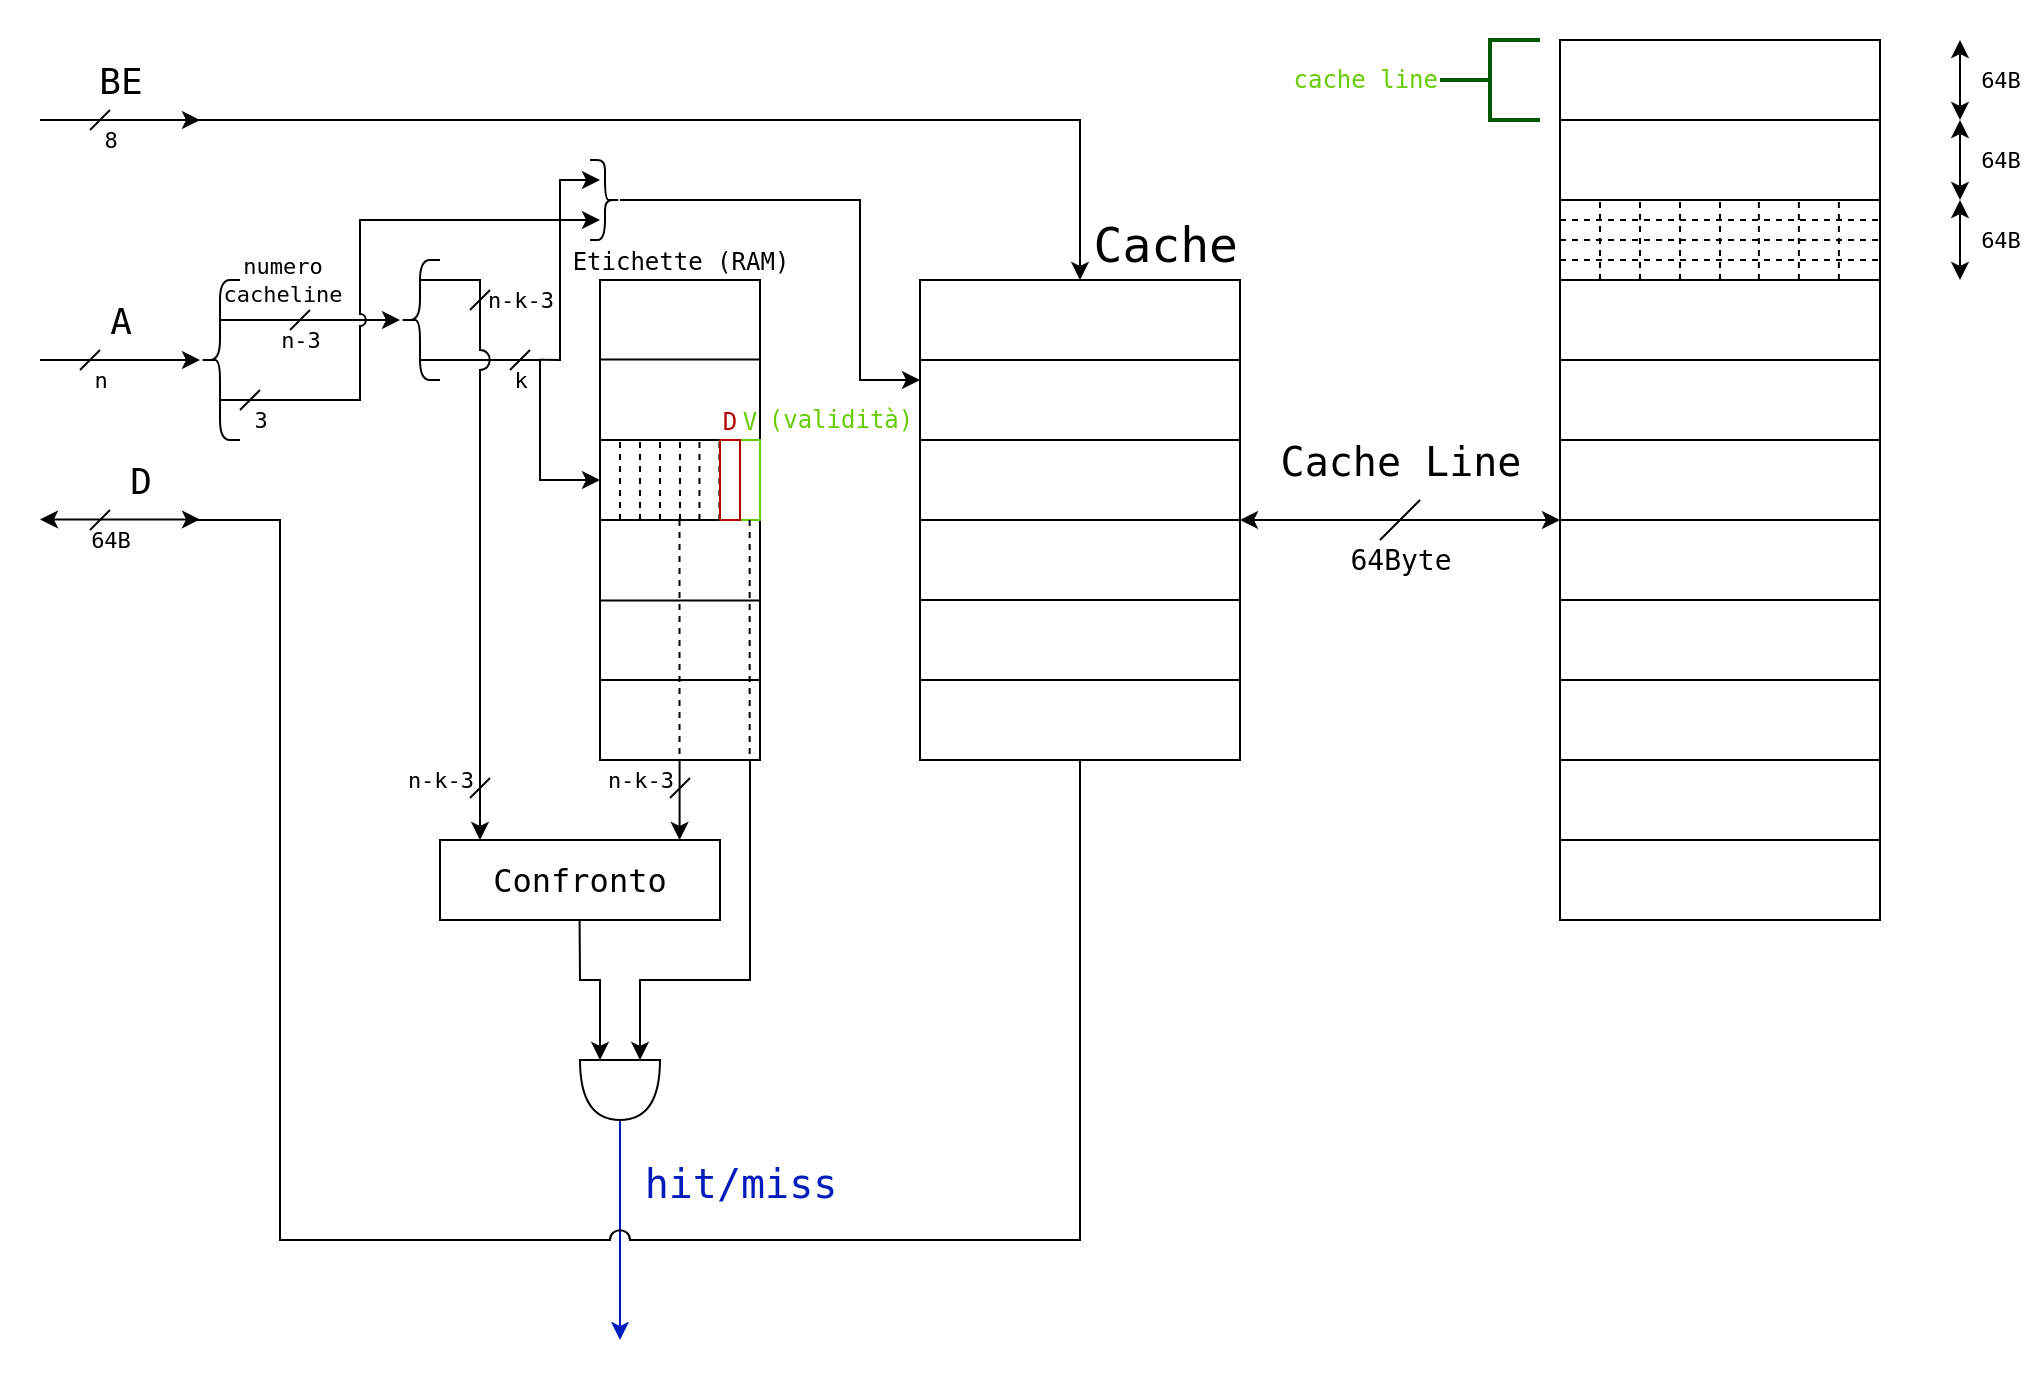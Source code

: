 <mxfile>
    <diagram id="ofdS2_Cm_0ikkypsyhua" name="Pagina-1">
        <mxGraphModel dx="1386" dy="795" grid="1" gridSize="10" guides="1" tooltips="1" connect="1" arrows="1" fold="1" page="1" pageScale="1" pageWidth="1169" pageHeight="827" math="0" shadow="0" adaptiveColors="auto">
            <root>
                <mxCell id="0"/>
                <mxCell id="1" parent="0"/>
                <mxCell id="143" value="" style="whiteSpace=wrap;html=1;strokeColor=none;" vertex="1" parent="1">
                    <mxGeometry x="20" y="20" width="1020" height="690" as="geometry"/>
                </mxCell>
                <mxCell id="18" value="Cache Line" style="edgeStyle=none;orthogonalLoop=1;jettySize=auto;html=1;startArrow=classic;startFill=1;fontSize=20;labelBackgroundColor=none;fontFamily=monospace;" parent="1" edge="1">
                    <mxGeometry y="30" width="80" relative="1" as="geometry">
                        <mxPoint x="640" y="280" as="sourcePoint"/>
                        <mxPoint x="800" y="280" as="targetPoint"/>
                        <Array as="points"/>
                        <mxPoint as="offset"/>
                    </mxGeometry>
                </mxCell>
                <mxCell id="19" value="&lt;font&gt;64Byte&lt;/font&gt;" style="edgeStyle=none;orthogonalLoop=1;jettySize=auto;html=1;endArrow=none;endFill=0;fontSize=14;labelBackgroundColor=none;fontFamily=monospace;" parent="1" edge="1">
                    <mxGeometry x="-1" y="-14" width="80" relative="1" as="geometry">
                        <mxPoint x="710" y="290" as="sourcePoint"/>
                        <mxPoint x="730" y="270" as="targetPoint"/>
                        <Array as="points"/>
                        <mxPoint as="offset"/>
                    </mxGeometry>
                </mxCell>
                <mxCell id="27" value="BE" style="edgeStyle=none;orthogonalLoop=1;jettySize=auto;html=1;fontSize=18;labelBackgroundColor=none;fontFamily=monospace;" parent="1" edge="1">
                    <mxGeometry y="20" width="80" relative="1" as="geometry">
                        <mxPoint x="40" y="80" as="sourcePoint"/>
                        <mxPoint x="120" y="80" as="targetPoint"/>
                        <Array as="points"/>
                        <mxPoint as="offset"/>
                    </mxGeometry>
                </mxCell>
                <mxCell id="28" value="" style="edgeStyle=none;orthogonalLoop=1;jettySize=auto;html=1;rounded=0;curved=0;labelBackgroundColor=none;fontFamily=monospace;" parent="1" edge="1">
                    <mxGeometry width="80" relative="1" as="geometry">
                        <mxPoint x="110" y="80" as="sourcePoint"/>
                        <mxPoint x="560" y="160" as="targetPoint"/>
                        <Array as="points">
                            <mxPoint x="560" y="80"/>
                        </Array>
                    </mxGeometry>
                </mxCell>
                <mxCell id="29" value="Cache" style="group;labelPosition=center;verticalLabelPosition=top;align=right;verticalAlign=bottom;fontSize=24;labelBackgroundColor=none;fontFamily=monospace;html=1;" parent="1" vertex="1" connectable="0">
                    <mxGeometry x="480" y="160" width="160" height="240" as="geometry"/>
                </mxCell>
                <mxCell id="2" value="" style="whiteSpace=wrap;html=1;fontFamily=monospace;labelBackgroundColor=none;" parent="29" vertex="1">
                    <mxGeometry width="160" height="240" as="geometry"/>
                </mxCell>
                <mxCell id="21" value="" style="edgeStyle=none;orthogonalLoop=1;jettySize=auto;html=1;endArrow=none;endFill=0;labelBackgroundColor=none;fontFamily=monospace;" parent="29" edge="1">
                    <mxGeometry width="80" relative="1" as="geometry">
                        <mxPoint y="40" as="sourcePoint"/>
                        <mxPoint x="160" y="40" as="targetPoint"/>
                        <Array as="points"/>
                    </mxGeometry>
                </mxCell>
                <mxCell id="22" value="" style="edgeStyle=none;orthogonalLoop=1;jettySize=auto;html=1;endArrow=none;endFill=0;labelBackgroundColor=none;fontFamily=monospace;" parent="29" edge="1">
                    <mxGeometry width="80" relative="1" as="geometry">
                        <mxPoint y="80" as="sourcePoint"/>
                        <mxPoint x="160" y="80" as="targetPoint"/>
                        <Array as="points"/>
                    </mxGeometry>
                </mxCell>
                <mxCell id="23" value="" style="edgeStyle=none;orthogonalLoop=1;jettySize=auto;html=1;endArrow=none;endFill=0;labelBackgroundColor=none;fontFamily=monospace;" parent="29" edge="1">
                    <mxGeometry width="80" relative="1" as="geometry">
                        <mxPoint y="120" as="sourcePoint"/>
                        <mxPoint x="160" y="120" as="targetPoint"/>
                        <Array as="points"/>
                    </mxGeometry>
                </mxCell>
                <mxCell id="24" value="" style="edgeStyle=none;orthogonalLoop=1;jettySize=auto;html=1;endArrow=none;endFill=0;labelBackgroundColor=none;fontFamily=monospace;" parent="29" edge="1">
                    <mxGeometry width="80" relative="1" as="geometry">
                        <mxPoint y="160" as="sourcePoint"/>
                        <mxPoint x="160" y="160" as="targetPoint"/>
                        <Array as="points"/>
                    </mxGeometry>
                </mxCell>
                <mxCell id="25" value="" style="edgeStyle=none;orthogonalLoop=1;jettySize=auto;html=1;endArrow=none;endFill=0;labelBackgroundColor=none;fontFamily=monospace;" parent="29" edge="1">
                    <mxGeometry width="80" relative="1" as="geometry">
                        <mxPoint y="200" as="sourcePoint"/>
                        <mxPoint x="160" y="200" as="targetPoint"/>
                        <Array as="points"/>
                    </mxGeometry>
                </mxCell>
                <mxCell id="58" value="cache line" style="strokeWidth=2;html=1;shape=mxgraph.flowchart.annotation_2;align=right;labelPosition=left;pointerEvents=1;verticalLabelPosition=middle;verticalAlign=middle;fillColor=light-dark(#008A00,#009900);fontColor=light-dark(#66CC00,#66CC00);strokeColor=light-dark(#005700,#66CC00);labelBackgroundColor=none;fontFamily=monospace;" parent="1" vertex="1">
                    <mxGeometry x="740" y="40" width="50" height="40" as="geometry"/>
                </mxCell>
                <mxCell id="60" value="A" style="edgeStyle=none;orthogonalLoop=1;jettySize=auto;html=1;fontSize=18;labelBackgroundColor=none;fontFamily=monospace;" parent="1" edge="1">
                    <mxGeometry y="20" width="80" relative="1" as="geometry">
                        <mxPoint x="40" y="200" as="sourcePoint"/>
                        <mxPoint x="120" y="200" as="targetPoint"/>
                        <Array as="points"/>
                        <mxPoint as="offset"/>
                    </mxGeometry>
                </mxCell>
                <mxCell id="61" value="" style="shape=curlyBracket;whiteSpace=wrap;html=1;rounded=1;labelPosition=left;verticalLabelPosition=middle;align=right;verticalAlign=middle;size=0.5;labelBackgroundColor=none;fontFamily=monospace;" parent="1" vertex="1">
                    <mxGeometry x="120" y="160" width="20" height="80" as="geometry"/>
                </mxCell>
                <mxCell id="63" value="" style="edgeStyle=none;orthogonalLoop=1;jettySize=auto;html=1;labelBackgroundColor=none;fontFamily=monospace;" parent="1" edge="1">
                    <mxGeometry width="80" relative="1" as="geometry">
                        <mxPoint x="130" y="180" as="sourcePoint"/>
                        <mxPoint x="220" y="180" as="targetPoint"/>
                        <Array as="points"/>
                    </mxGeometry>
                </mxCell>
                <mxCell id="68" value="numero&lt;div&gt;cacheline&lt;/div&gt;" style="edgeLabel;html=1;align=center;verticalAlign=middle;resizable=0;points=[];labelBackgroundColor=none;fontFamily=monospace;" parent="63" vertex="1" connectable="0">
                    <mxGeometry x="-0.325" y="-1" relative="1" as="geometry">
                        <mxPoint y="-21" as="offset"/>
                    </mxGeometry>
                </mxCell>
                <mxCell id="69" value="" style="shape=curlyBracket;whiteSpace=wrap;html=1;rounded=1;labelPosition=left;verticalLabelPosition=middle;align=right;verticalAlign=middle;size=0.5;labelBackgroundColor=none;fontFamily=monospace;" parent="1" vertex="1">
                    <mxGeometry x="220" y="150" width="20" height="60" as="geometry"/>
                </mxCell>
                <mxCell id="73" value="n" style="edgeStyle=none;orthogonalLoop=1;jettySize=auto;html=1;endArrow=none;endFill=0;labelBackgroundColor=none;fontFamily=monospace;" parent="1" edge="1">
                    <mxGeometry x="-0.5" y="-11" width="80" relative="1" as="geometry">
                        <mxPoint x="60" y="205" as="sourcePoint"/>
                        <mxPoint x="70" y="195" as="targetPoint"/>
                        <Array as="points"/>
                        <mxPoint as="offset"/>
                    </mxGeometry>
                </mxCell>
                <mxCell id="74" value="" style="edgeStyle=none;orthogonalLoop=1;jettySize=auto;html=1;rounded=0;curved=0;fontFamily=monospace;labelBackgroundColor=none;" parent="1" edge="1">
                    <mxGeometry width="80" relative="1" as="geometry">
                        <mxPoint x="230" y="200" as="sourcePoint"/>
                        <mxPoint x="320" y="260" as="targetPoint"/>
                        <Array as="points">
                            <mxPoint x="290" y="200"/>
                            <mxPoint x="290" y="260"/>
                        </Array>
                    </mxGeometry>
                </mxCell>
                <mxCell id="76" value="" style="edgeStyle=none;orthogonalLoop=1;jettySize=auto;html=1;rounded=0;curved=0;jumpStyle=arc;jumpSize=10;fontFamily=monospace;labelBackgroundColor=none;" parent="1" edge="1">
                    <mxGeometry width="80" relative="1" as="geometry">
                        <mxPoint x="230" y="160" as="sourcePoint"/>
                        <mxPoint x="260" y="440" as="targetPoint"/>
                        <Array as="points">
                            <mxPoint x="260" y="160"/>
                        </Array>
                    </mxGeometry>
                </mxCell>
                <mxCell id="77" value="" style="edgeStyle=none;orthogonalLoop=1;jettySize=auto;html=1;fontFamily=monospace;labelBackgroundColor=none;" parent="1" edge="1">
                    <mxGeometry width="80" relative="1" as="geometry">
                        <mxPoint x="359.8" y="400" as="sourcePoint"/>
                        <mxPoint x="359.8" y="440" as="targetPoint"/>
                        <Array as="points"/>
                    </mxGeometry>
                </mxCell>
                <mxCell id="79" value="Confronto" style="whiteSpace=wrap;html=1;fontSize=16;fontFamily=monospace;labelBackgroundColor=none;" parent="1" vertex="1">
                    <mxGeometry x="240" y="440" width="140" height="40" as="geometry"/>
                </mxCell>
                <mxCell id="80" value="" style="edgeStyle=none;orthogonalLoop=1;jettySize=auto;html=1;entryX=0;entryY=0.75;entryDx=0;entryDy=0;entryPerimeter=0;fontFamily=monospace;rounded=0;curved=0;labelBackgroundColor=none;" parent="1" target="81" edge="1">
                    <mxGeometry width="80" relative="1" as="geometry">
                        <mxPoint x="309.8" y="480" as="sourcePoint"/>
                        <mxPoint x="310" y="540" as="targetPoint"/>
                        <Array as="points">
                            <mxPoint x="310" y="510"/>
                            <mxPoint x="320" y="510"/>
                        </Array>
                    </mxGeometry>
                </mxCell>
                <mxCell id="95" style="edgeStyle=none;html=1;exitX=1;exitY=0.5;exitDx=0;exitDy=0;exitPerimeter=0;fontFamily=monospace;jumpStyle=arc;jumpSize=9;labelBackgroundColor=none;fillColor=#0050ef;strokeColor=#001DBC;" parent="1" source="81" edge="1">
                    <mxGeometry relative="1" as="geometry">
                        <mxPoint x="330" y="690" as="targetPoint"/>
                    </mxGeometry>
                </mxCell>
                <mxCell id="96" value="&lt;font style=&quot;color: rgb(0, 29, 188);&quot;&gt;hit/miss&lt;/font&gt;" style="edgeLabel;html=1;align=center;verticalAlign=middle;resizable=0;points=[];fontFamily=monospace;fontSize=20;labelBackgroundColor=none;" parent="95" vertex="1" connectable="0">
                    <mxGeometry x="0.37" y="1" relative="1" as="geometry">
                        <mxPoint x="59" y="-45" as="offset"/>
                    </mxGeometry>
                </mxCell>
                <mxCell id="81" value="" style="shape=or;whiteSpace=wrap;html=1;rotation=90;fontFamily=monospace;labelBackgroundColor=none;" parent="1" vertex="1">
                    <mxGeometry x="315" y="545" width="30" height="40" as="geometry"/>
                </mxCell>
                <mxCell id="88" value="Etichette (RAM)" style="group;labelPosition=center;verticalLabelPosition=top;align=center;verticalAlign=bottom;fontFamily=monospace;html=1;labelBackgroundColor=none;fillColor=#e3c800;fontColor=#000000;strokeColor=#B09500;" parent="1" vertex="1" connectable="0">
                    <mxGeometry x="320" y="160" width="80" height="240" as="geometry"/>
                </mxCell>
                <mxCell id="75" value="" style="whiteSpace=wrap;html=1;fontFamily=monospace;labelBackgroundColor=none;" parent="88" vertex="1">
                    <mxGeometry width="80" height="240" as="geometry"/>
                </mxCell>
                <mxCell id="83" value="" style="edgeStyle=none;orthogonalLoop=1;jettySize=auto;html=1;endArrow=none;endFill=0;labelBackgroundColor=none;fontFamily=monospace;" parent="88" edge="1">
                    <mxGeometry width="80" relative="1" as="geometry">
                        <mxPoint y="39.8" as="sourcePoint"/>
                        <mxPoint x="80" y="39.8" as="targetPoint"/>
                        <Array as="points"/>
                    </mxGeometry>
                </mxCell>
                <mxCell id="84" value="" style="edgeStyle=none;orthogonalLoop=1;jettySize=auto;html=1;endArrow=none;endFill=0;labelBackgroundColor=none;fontFamily=monospace;" parent="88" edge="1">
                    <mxGeometry width="80" relative="1" as="geometry">
                        <mxPoint y="80" as="sourcePoint"/>
                        <mxPoint x="80" y="80" as="targetPoint"/>
                        <Array as="points"/>
                    </mxGeometry>
                </mxCell>
                <mxCell id="85" value="" style="edgeStyle=none;orthogonalLoop=1;jettySize=auto;html=1;endArrow=none;endFill=0;labelBackgroundColor=none;fontFamily=monospace;" parent="88" edge="1">
                    <mxGeometry width="80" relative="1" as="geometry">
                        <mxPoint y="120" as="sourcePoint"/>
                        <mxPoint x="80" y="120" as="targetPoint"/>
                        <Array as="points"/>
                    </mxGeometry>
                </mxCell>
                <mxCell id="86" value="" style="edgeStyle=none;orthogonalLoop=1;jettySize=auto;html=1;endArrow=none;endFill=0;labelBackgroundColor=none;fontFamily=monospace;" parent="88" edge="1">
                    <mxGeometry width="80" relative="1" as="geometry">
                        <mxPoint y="160.2" as="sourcePoint"/>
                        <mxPoint x="80" y="160.2" as="targetPoint"/>
                        <Array as="points"/>
                    </mxGeometry>
                </mxCell>
                <mxCell id="87" value="" style="edgeStyle=none;orthogonalLoop=1;jettySize=auto;html=1;endArrow=none;endFill=0;labelBackgroundColor=none;fontFamily=monospace;" parent="88" edge="1">
                    <mxGeometry width="80" relative="1" as="geometry">
                        <mxPoint y="200" as="sourcePoint"/>
                        <mxPoint x="80" y="200" as="targetPoint"/>
                        <Array as="points"/>
                    </mxGeometry>
                </mxCell>
                <mxCell id="91" value="&lt;font style=&quot;color: light-dark(rgb(102, 204, 0), rgb(102, 204, 0));&quot;&gt;V&lt;/font&gt;" style="whiteSpace=wrap;html=1;labelPosition=center;verticalLabelPosition=top;align=center;verticalAlign=bottom;fontFamily=monospace;strokeColor=light-dark(#66CC00,#66CC00);labelBackgroundColor=none;fontColor=light-dark(#66CC00,#66CC00);" parent="88" vertex="1">
                    <mxGeometry x="70" y="80" width="10" height="40" as="geometry"/>
                </mxCell>
                <mxCell id="100" value="" style="edgeStyle=none;orthogonalLoop=1;jettySize=auto;html=1;endArrow=none;endFill=0;dashed=1;fontFamily=monospace;labelBackgroundColor=none;" parent="88" edge="1">
                    <mxGeometry width="80" relative="1" as="geometry">
                        <mxPoint x="74.83" y="120" as="sourcePoint"/>
                        <mxPoint x="74.83" y="240" as="targetPoint"/>
                        <Array as="points"/>
                    </mxGeometry>
                </mxCell>
                <mxCell id="110" value="" style="edgeStyle=none;orthogonalLoop=1;jettySize=auto;html=1;endArrow=none;endFill=0;dashed=1;fontFamily=monospace;labelBackgroundColor=none;" parent="88" edge="1">
                    <mxGeometry width="80" relative="1" as="geometry">
                        <mxPoint x="39.76" y="120" as="sourcePoint"/>
                        <mxPoint x="39.76" y="240" as="targetPoint"/>
                        <Array as="points"/>
                    </mxGeometry>
                </mxCell>
                <mxCell id="112" value="" style="edgeStyle=none;orthogonalLoop=1;jettySize=auto;html=1;endArrow=none;endFill=0;fontFamily=monospace;dashed=1;labelBackgroundColor=none;" parent="88" edge="1">
                    <mxGeometry width="80" relative="1" as="geometry">
                        <mxPoint x="40.0" y="120" as="sourcePoint"/>
                        <mxPoint x="40.0" y="80" as="targetPoint"/>
                        <Array as="points"/>
                    </mxGeometry>
                </mxCell>
                <mxCell id="113" value="" style="edgeStyle=none;orthogonalLoop=1;jettySize=auto;html=1;endArrow=none;endFill=0;fontFamily=monospace;dashed=1;labelBackgroundColor=none;" parent="88" edge="1">
                    <mxGeometry width="80" relative="1" as="geometry">
                        <mxPoint x="30.0" y="120" as="sourcePoint"/>
                        <mxPoint x="30.0" y="80" as="targetPoint"/>
                        <Array as="points"/>
                    </mxGeometry>
                </mxCell>
                <mxCell id="114" value="" style="edgeStyle=none;orthogonalLoop=1;jettySize=auto;html=1;endArrow=none;endFill=0;fontFamily=monospace;dashed=1;labelBackgroundColor=none;" parent="88" edge="1">
                    <mxGeometry width="80" relative="1" as="geometry">
                        <mxPoint x="20.0" y="120" as="sourcePoint"/>
                        <mxPoint x="20.0" y="80" as="targetPoint"/>
                        <Array as="points"/>
                    </mxGeometry>
                </mxCell>
                <mxCell id="115" value="" style="edgeStyle=none;orthogonalLoop=1;jettySize=auto;html=1;endArrow=none;endFill=0;fontFamily=monospace;dashed=1;labelBackgroundColor=none;" parent="88" edge="1">
                    <mxGeometry width="80" relative="1" as="geometry">
                        <mxPoint x="10.0" y="120" as="sourcePoint"/>
                        <mxPoint x="10.0" y="80" as="targetPoint"/>
                        <Array as="points"/>
                    </mxGeometry>
                </mxCell>
                <mxCell id="116" value="" style="edgeStyle=none;orthogonalLoop=1;jettySize=auto;html=1;endArrow=none;endFill=0;fontFamily=monospace;dashed=1;labelBackgroundColor=none;" parent="88" edge="1">
                    <mxGeometry width="80" relative="1" as="geometry">
                        <mxPoint x="59.72" y="120" as="sourcePoint"/>
                        <mxPoint x="59.72" y="80" as="targetPoint"/>
                        <Array as="points"/>
                    </mxGeometry>
                </mxCell>
                <mxCell id="117" value="" style="edgeStyle=none;orthogonalLoop=1;jettySize=auto;html=1;endArrow=none;endFill=0;fontFamily=monospace;dashed=1;labelBackgroundColor=none;" parent="88" edge="1">
                    <mxGeometry width="80" relative="1" as="geometry">
                        <mxPoint x="49.72" y="120" as="sourcePoint"/>
                        <mxPoint x="49.72" y="80" as="targetPoint"/>
                        <Array as="points"/>
                    </mxGeometry>
                </mxCell>
                <mxCell id="144" value="D" style="whiteSpace=wrap;html=1;labelPosition=center;verticalLabelPosition=top;align=center;verticalAlign=bottom;fontFamily=monospace;strokeColor=#B20000;labelBackgroundColor=none;fontColor=light-dark(#B20000,#B20000);fillColor=none;" vertex="1" parent="88">
                    <mxGeometry x="60" y="80" width="10" height="40" as="geometry"/>
                </mxCell>
                <mxCell id="93" value="&lt;span style=&quot;text-align: right;&quot;&gt;&lt;font style=&quot;color: light-dark(rgb(102, 204, 0), rgb(102, 204, 0));&quot;&gt;(validità)&lt;/font&gt;&lt;/span&gt;" style="text;html=1;align=center;verticalAlign=middle;resizable=0;points=[];autosize=1;strokeColor=none;fillColor=none;fontFamily=monospace;labelBackgroundColor=none;fontColor=light-dark(#66CC00,#66CC00);" parent="1" vertex="1">
                    <mxGeometry x="390" y="215" width="100" height="30" as="geometry"/>
                </mxCell>
                <mxCell id="94" value="" style="edgeStyle=none;orthogonalLoop=1;jettySize=auto;html=1;entryX=0;entryY=0.25;entryDx=0;entryDy=0;entryPerimeter=0;rounded=0;curved=0;fontFamily=monospace;labelBackgroundColor=none;" parent="1" target="81" edge="1">
                    <mxGeometry width="80" relative="1" as="geometry">
                        <mxPoint x="395" y="400" as="sourcePoint"/>
                        <mxPoint x="395" y="530" as="targetPoint"/>
                        <Array as="points">
                            <mxPoint x="395" y="510"/>
                            <mxPoint x="340" y="510"/>
                        </Array>
                    </mxGeometry>
                </mxCell>
                <mxCell id="97" value="" style="group;fontFamily=monospace;html=1;labelBackgroundColor=none;" parent="1" vertex="1" connectable="0">
                    <mxGeometry x="800" y="40" width="200" height="440" as="geometry"/>
                </mxCell>
                <mxCell id="30" value="64B" style="edgeStyle=none;orthogonalLoop=1;jettySize=auto;html=1;startArrow=classic;startFill=1;labelBackgroundColor=none;fontFamily=monospace;" parent="97" edge="1">
                    <mxGeometry y="20" width="80" relative="1" as="geometry">
                        <mxPoint x="200" as="sourcePoint"/>
                        <mxPoint x="200" y="40" as="targetPoint"/>
                        <Array as="points"/>
                        <mxPoint as="offset"/>
                    </mxGeometry>
                </mxCell>
                <mxCell id="31" value="64B" style="edgeStyle=none;orthogonalLoop=1;jettySize=auto;html=1;startArrow=classic;startFill=1;labelBackgroundColor=none;fontFamily=monospace;" parent="97" edge="1">
                    <mxGeometry y="20" width="80" relative="1" as="geometry">
                        <mxPoint x="200" y="40" as="sourcePoint"/>
                        <mxPoint x="200" y="80" as="targetPoint"/>
                        <Array as="points"/>
                        <mxPoint as="offset"/>
                    </mxGeometry>
                </mxCell>
                <mxCell id="32" value="64B" style="edgeStyle=none;orthogonalLoop=1;jettySize=auto;html=1;startArrow=classic;startFill=1;labelBackgroundColor=none;fontFamily=monospace;" parent="97" edge="1">
                    <mxGeometry y="20" width="80" relative="1" as="geometry">
                        <mxPoint x="200" y="80" as="sourcePoint"/>
                        <mxPoint x="200" y="120" as="targetPoint"/>
                        <Array as="points"/>
                        <mxPoint as="offset"/>
                    </mxGeometry>
                </mxCell>
                <mxCell id="3" value="" style="whiteSpace=wrap;html=1;fontFamily=monospace;labelBackgroundColor=none;" parent="97" vertex="1">
                    <mxGeometry width="160" height="440" as="geometry"/>
                </mxCell>
                <mxCell id="4" value="" style="edgeStyle=none;orthogonalLoop=1;jettySize=auto;html=1;endArrow=none;endFill=0;fontFamily=monospace;labelBackgroundColor=none;" parent="97" edge="1">
                    <mxGeometry width="80" relative="1" as="geometry">
                        <mxPoint y="40" as="sourcePoint"/>
                        <mxPoint x="160" y="40" as="targetPoint"/>
                        <Array as="points"/>
                    </mxGeometry>
                </mxCell>
                <mxCell id="5" value="" style="edgeStyle=none;orthogonalLoop=1;jettySize=auto;html=1;endArrow=none;endFill=0;fontFamily=monospace;labelBackgroundColor=none;" parent="97" edge="1">
                    <mxGeometry width="80" relative="1" as="geometry">
                        <mxPoint y="80" as="sourcePoint"/>
                        <mxPoint x="160" y="80" as="targetPoint"/>
                        <Array as="points"/>
                    </mxGeometry>
                </mxCell>
                <mxCell id="6" value="" style="edgeStyle=none;orthogonalLoop=1;jettySize=auto;html=1;endArrow=none;endFill=0;fontFamily=monospace;labelBackgroundColor=none;" parent="97" edge="1">
                    <mxGeometry width="80" relative="1" as="geometry">
                        <mxPoint y="120" as="sourcePoint"/>
                        <mxPoint x="160" y="120" as="targetPoint"/>
                        <Array as="points"/>
                    </mxGeometry>
                </mxCell>
                <mxCell id="7" value="" style="edgeStyle=none;orthogonalLoop=1;jettySize=auto;html=1;endArrow=none;endFill=0;fontFamily=monospace;labelBackgroundColor=none;" parent="97" edge="1">
                    <mxGeometry width="80" relative="1" as="geometry">
                        <mxPoint y="160" as="sourcePoint"/>
                        <mxPoint x="160" y="160" as="targetPoint"/>
                        <Array as="points"/>
                    </mxGeometry>
                </mxCell>
                <mxCell id="8" value="" style="edgeStyle=none;orthogonalLoop=1;jettySize=auto;html=1;endArrow=none;endFill=0;fontFamily=monospace;labelBackgroundColor=none;" parent="97" edge="1">
                    <mxGeometry width="80" relative="1" as="geometry">
                        <mxPoint y="200" as="sourcePoint"/>
                        <mxPoint x="160" y="200" as="targetPoint"/>
                        <Array as="points"/>
                    </mxGeometry>
                </mxCell>
                <mxCell id="9" value="" style="edgeStyle=none;orthogonalLoop=1;jettySize=auto;html=1;endArrow=none;endFill=0;fontFamily=monospace;labelBackgroundColor=none;" parent="97" edge="1">
                    <mxGeometry width="80" relative="1" as="geometry">
                        <mxPoint y="240" as="sourcePoint"/>
                        <mxPoint x="160" y="240" as="targetPoint"/>
                        <Array as="points"/>
                    </mxGeometry>
                </mxCell>
                <mxCell id="10" value="" style="edgeStyle=none;orthogonalLoop=1;jettySize=auto;html=1;endArrow=none;endFill=0;fontFamily=monospace;labelBackgroundColor=none;" parent="97" edge="1">
                    <mxGeometry width="80" relative="1" as="geometry">
                        <mxPoint y="280" as="sourcePoint"/>
                        <mxPoint x="160" y="280" as="targetPoint"/>
                        <Array as="points"/>
                    </mxGeometry>
                </mxCell>
                <mxCell id="11" value="" style="edgeStyle=none;orthogonalLoop=1;jettySize=auto;html=1;endArrow=none;endFill=0;fontFamily=monospace;labelBackgroundColor=none;" parent="97" edge="1">
                    <mxGeometry width="80" relative="1" as="geometry">
                        <mxPoint y="320" as="sourcePoint"/>
                        <mxPoint x="160" y="320" as="targetPoint"/>
                        <Array as="points"/>
                    </mxGeometry>
                </mxCell>
                <mxCell id="12" value="" style="edgeStyle=none;orthogonalLoop=1;jettySize=auto;html=1;endArrow=none;endFill=0;fontFamily=monospace;labelBackgroundColor=none;" parent="97" edge="1">
                    <mxGeometry width="80" relative="1" as="geometry">
                        <mxPoint y="360" as="sourcePoint"/>
                        <mxPoint x="160" y="360" as="targetPoint"/>
                        <Array as="points"/>
                    </mxGeometry>
                </mxCell>
                <mxCell id="13" value="" style="edgeStyle=none;orthogonalLoop=1;jettySize=auto;html=1;endArrow=none;endFill=0;fontFamily=monospace;labelBackgroundColor=none;" parent="97" edge="1">
                    <mxGeometry width="80" relative="1" as="geometry">
                        <mxPoint y="400" as="sourcePoint"/>
                        <mxPoint x="160" y="400" as="targetPoint"/>
                        <Array as="points"/>
                    </mxGeometry>
                </mxCell>
                <mxCell id="35" value="" style="edgeStyle=none;orthogonalLoop=1;jettySize=auto;html=1;endArrow=none;endFill=0;fontFamily=monospace;dashed=1;labelBackgroundColor=none;" parent="97" edge="1">
                    <mxGeometry width="80" relative="1" as="geometry">
                        <mxPoint y="90" as="sourcePoint"/>
                        <mxPoint x="160" y="90" as="targetPoint"/>
                        <Array as="points"/>
                    </mxGeometry>
                </mxCell>
                <mxCell id="36" value="" style="edgeStyle=none;orthogonalLoop=1;jettySize=auto;html=1;endArrow=none;endFill=0;fontFamily=monospace;dashed=1;labelBackgroundColor=none;" parent="97" edge="1">
                    <mxGeometry width="80" relative="1" as="geometry">
                        <mxPoint y="100" as="sourcePoint"/>
                        <mxPoint x="160" y="100" as="targetPoint"/>
                        <Array as="points"/>
                    </mxGeometry>
                </mxCell>
                <mxCell id="37" value="" style="edgeStyle=none;orthogonalLoop=1;jettySize=auto;html=1;endArrow=none;endFill=0;fontFamily=monospace;dashed=1;labelBackgroundColor=none;" parent="97" edge="1">
                    <mxGeometry width="80" relative="1" as="geometry">
                        <mxPoint y="110" as="sourcePoint"/>
                        <mxPoint x="160" y="110" as="targetPoint"/>
                        <Array as="points"/>
                    </mxGeometry>
                </mxCell>
                <mxCell id="38" value="" style="edgeStyle=none;orthogonalLoop=1;jettySize=auto;html=1;endArrow=none;endFill=0;fontFamily=monospace;dashed=1;labelBackgroundColor=none;" parent="97" edge="1">
                    <mxGeometry width="80" relative="1" as="geometry">
                        <mxPoint x="80" y="120" as="sourcePoint"/>
                        <mxPoint x="80" y="80" as="targetPoint"/>
                        <Array as="points"/>
                    </mxGeometry>
                </mxCell>
                <mxCell id="46" value="" style="edgeStyle=none;orthogonalLoop=1;jettySize=auto;html=1;endArrow=none;endFill=0;fontFamily=monospace;dashed=1;labelBackgroundColor=none;" parent="97" edge="1">
                    <mxGeometry width="80" relative="1" as="geometry">
                        <mxPoint x="60" y="120" as="sourcePoint"/>
                        <mxPoint x="60" y="80" as="targetPoint"/>
                        <Array as="points"/>
                    </mxGeometry>
                </mxCell>
                <mxCell id="47" value="" style="edgeStyle=none;orthogonalLoop=1;jettySize=auto;html=1;endArrow=none;endFill=0;fontFamily=monospace;dashed=1;labelBackgroundColor=none;" parent="97" edge="1">
                    <mxGeometry width="80" relative="1" as="geometry">
                        <mxPoint x="40" y="120" as="sourcePoint"/>
                        <mxPoint x="40" y="80" as="targetPoint"/>
                        <Array as="points"/>
                    </mxGeometry>
                </mxCell>
                <mxCell id="48" value="" style="edgeStyle=none;orthogonalLoop=1;jettySize=auto;html=1;endArrow=none;endFill=0;fontFamily=monospace;dashed=1;labelBackgroundColor=none;" parent="97" edge="1">
                    <mxGeometry width="80" relative="1" as="geometry">
                        <mxPoint x="20" y="120" as="sourcePoint"/>
                        <mxPoint x="20" y="80" as="targetPoint"/>
                        <Array as="points"/>
                    </mxGeometry>
                </mxCell>
                <mxCell id="54" value="" style="edgeStyle=none;orthogonalLoop=1;jettySize=auto;html=1;endArrow=none;endFill=0;fontFamily=monospace;dashed=1;labelBackgroundColor=none;" parent="97" edge="1">
                    <mxGeometry width="80" relative="1" as="geometry">
                        <mxPoint x="139.44" y="120" as="sourcePoint"/>
                        <mxPoint x="139.44" y="80" as="targetPoint"/>
                        <Array as="points"/>
                    </mxGeometry>
                </mxCell>
                <mxCell id="55" value="" style="edgeStyle=none;orthogonalLoop=1;jettySize=auto;html=1;endArrow=none;endFill=0;fontFamily=monospace;dashed=1;labelBackgroundColor=none;" parent="97" edge="1">
                    <mxGeometry width="80" relative="1" as="geometry">
                        <mxPoint x="119.44" y="120" as="sourcePoint"/>
                        <mxPoint x="119.44" y="80" as="targetPoint"/>
                        <Array as="points"/>
                    </mxGeometry>
                </mxCell>
                <mxCell id="56" value="" style="edgeStyle=none;orthogonalLoop=1;jettySize=auto;html=1;endArrow=none;endFill=0;fontFamily=monospace;dashed=1;labelBackgroundColor=none;" parent="97" edge="1">
                    <mxGeometry width="80" relative="1" as="geometry">
                        <mxPoint x="99.44" y="120" as="sourcePoint"/>
                        <mxPoint x="99.44" y="80" as="targetPoint"/>
                        <Array as="points"/>
                    </mxGeometry>
                </mxCell>
                <mxCell id="98" value="n-3" style="edgeStyle=none;orthogonalLoop=1;jettySize=auto;html=1;endArrow=none;endFill=0;labelBackgroundColor=none;fontFamily=monospace;" parent="1" edge="1">
                    <mxGeometry x="-1" y="-7" width="80" relative="1" as="geometry">
                        <mxPoint x="165" y="185" as="sourcePoint"/>
                        <mxPoint x="175" y="175" as="targetPoint"/>
                        <Array as="points"/>
                        <mxPoint as="offset"/>
                    </mxGeometry>
                </mxCell>
                <mxCell id="99" value="D" style="edgeStyle=none;orthogonalLoop=1;jettySize=auto;html=1;startArrow=classic;startFill=1;fontFamily=monospace;fontSize=18;labelBackgroundColor=none;" parent="1" edge="1">
                    <mxGeometry x="0.25" y="20" width="80" relative="1" as="geometry">
                        <mxPoint x="40" y="279.71" as="sourcePoint"/>
                        <mxPoint x="120" y="279.71" as="targetPoint"/>
                        <Array as="points"/>
                        <mxPoint as="offset"/>
                    </mxGeometry>
                </mxCell>
                <mxCell id="103" value="n-k-3" style="edgeStyle=none;orthogonalLoop=1;jettySize=auto;html=1;endArrow=none;endFill=0;labelBackgroundColor=none;fontFamily=monospace;" parent="1" edge="1">
                    <mxGeometry x="1" y="-16" width="80" relative="1" as="geometry">
                        <mxPoint x="255" y="175" as="sourcePoint"/>
                        <mxPoint x="265" y="165" as="targetPoint"/>
                        <Array as="points"/>
                        <mxPoint x="4" y="-6" as="offset"/>
                    </mxGeometry>
                </mxCell>
                <mxCell id="104" value="k" style="edgeStyle=none;orthogonalLoop=1;jettySize=auto;html=1;endArrow=none;endFill=0;labelBackgroundColor=none;fontFamily=monospace;" parent="1" edge="1">
                    <mxGeometry x="-1" y="-7" width="80" relative="1" as="geometry">
                        <mxPoint x="275" y="205" as="sourcePoint"/>
                        <mxPoint x="285" y="195" as="targetPoint"/>
                        <Array as="points"/>
                        <mxPoint as="offset"/>
                    </mxGeometry>
                </mxCell>
                <mxCell id="105" value="n-k-3" style="edgeStyle=none;orthogonalLoop=1;jettySize=auto;html=1;endArrow=none;endFill=0;labelBackgroundColor=none;fontFamily=monospace;" parent="1" edge="1">
                    <mxGeometry x="-1" y="17" width="80" relative="1" as="geometry">
                        <mxPoint x="355" y="419" as="sourcePoint"/>
                        <mxPoint x="365" y="409" as="targetPoint"/>
                        <Array as="points"/>
                        <mxPoint x="-3" y="3" as="offset"/>
                    </mxGeometry>
                </mxCell>
                <mxCell id="107" value="n-k-3" style="edgeStyle=none;orthogonalLoop=1;jettySize=auto;html=1;endArrow=none;endFill=0;labelBackgroundColor=none;fontFamily=monospace;" parent="1" edge="1">
                    <mxGeometry x="-1" y="17" width="80" relative="1" as="geometry">
                        <mxPoint x="255" y="419" as="sourcePoint"/>
                        <mxPoint x="265" y="409" as="targetPoint"/>
                        <Array as="points"/>
                        <mxPoint x="-3" y="3" as="offset"/>
                    </mxGeometry>
                </mxCell>
                <mxCell id="129" value="" style="edgeStyle=none;orthogonalLoop=1;jettySize=auto;html=1;exitX=0.5;exitY=1;exitDx=0;exitDy=0;endArrow=none;endFill=0;rounded=0;curved=0;jumpStyle=arc;jumpSize=10;fontFamily=monospace;labelBackgroundColor=none;" parent="1" source="2" edge="1">
                    <mxGeometry width="80" relative="1" as="geometry">
                        <mxPoint x="580" y="480" as="sourcePoint"/>
                        <mxPoint x="117.619" y="280" as="targetPoint"/>
                        <Array as="points">
                            <mxPoint x="560" y="640"/>
                            <mxPoint x="160" y="640"/>
                            <mxPoint x="160" y="280"/>
                        </Array>
                    </mxGeometry>
                </mxCell>
                <mxCell id="132" value="64B" style="edgeStyle=none;orthogonalLoop=1;jettySize=auto;html=1;endArrow=none;endFill=0;labelBackgroundColor=none;fontFamily=monospace;" parent="1" edge="1">
                    <mxGeometry x="-0.5" y="-11" width="80" relative="1" as="geometry">
                        <mxPoint x="65" y="285" as="sourcePoint"/>
                        <mxPoint x="75" y="275" as="targetPoint"/>
                        <Array as="points"/>
                        <mxPoint as="offset"/>
                    </mxGeometry>
                </mxCell>
                <mxCell id="134" value="8" style="edgeStyle=none;orthogonalLoop=1;jettySize=auto;html=1;endArrow=none;endFill=0;labelBackgroundColor=none;fontFamily=monospace;" parent="1" edge="1">
                    <mxGeometry x="-0.5" y="-11" width="80" relative="1" as="geometry">
                        <mxPoint x="65" y="85" as="sourcePoint"/>
                        <mxPoint x="75" y="75" as="targetPoint"/>
                        <Array as="points"/>
                        <mxPoint as="offset"/>
                    </mxGeometry>
                </mxCell>
                <mxCell id="62" value="" style="edgeStyle=none;orthogonalLoop=1;jettySize=auto;html=1;labelBackgroundColor=none;fontFamily=monospace;rounded=0;curved=0;jumpStyle=arc;" parent="1" edge="1">
                    <mxGeometry width="80" relative="1" as="geometry">
                        <mxPoint x="130" y="220" as="sourcePoint"/>
                        <mxPoint x="320" y="130" as="targetPoint"/>
                        <Array as="points">
                            <mxPoint x="200" y="220"/>
                            <mxPoint x="200" y="130"/>
                        </Array>
                    </mxGeometry>
                </mxCell>
                <mxCell id="71" value="3" style="edgeStyle=none;orthogonalLoop=1;jettySize=auto;html=1;endArrow=none;endFill=0;labelBackgroundColor=none;fontFamily=monospace;" parent="1" edge="1">
                    <mxGeometry x="-0.5" y="-11" width="80" relative="1" as="geometry">
                        <mxPoint x="140" y="225" as="sourcePoint"/>
                        <mxPoint x="150" y="215" as="targetPoint"/>
                        <Array as="points"/>
                        <mxPoint as="offset"/>
                    </mxGeometry>
                </mxCell>
                <mxCell id="135" value="" style="edgeStyle=none;orthogonalLoop=1;jettySize=auto;html=1;rounded=0;curved=0;" edge="1" parent="1">
                    <mxGeometry width="80" relative="1" as="geometry">
                        <mxPoint x="290" y="199.9" as="sourcePoint"/>
                        <mxPoint x="320" y="110" as="targetPoint"/>
                        <Array as="points">
                            <mxPoint x="300" y="200"/>
                            <mxPoint x="300" y="110"/>
                        </Array>
                    </mxGeometry>
                </mxCell>
                <mxCell id="136" value="" style="shape=curlyBracket;whiteSpace=wrap;html=1;rounded=1;labelPosition=left;verticalLabelPosition=middle;align=right;verticalAlign=middle;size=0.5;labelBackgroundColor=none;fontFamily=monospace;rotation=-180;" vertex="1" parent="1">
                    <mxGeometry x="315" y="100" width="15" height="40" as="geometry"/>
                </mxCell>
                <mxCell id="137" value="" style="edgeStyle=none;orthogonalLoop=1;jettySize=auto;html=1;rounded=0;curved=0;" edge="1" parent="1">
                    <mxGeometry width="80" relative="1" as="geometry">
                        <mxPoint x="330" y="120" as="sourcePoint"/>
                        <mxPoint x="480" y="210" as="targetPoint"/>
                        <Array as="points">
                            <mxPoint x="450" y="120"/>
                            <mxPoint x="450" y="210"/>
                        </Array>
                    </mxGeometry>
                </mxCell>
            </root>
        </mxGraphModel>
    </diagram>
</mxfile>